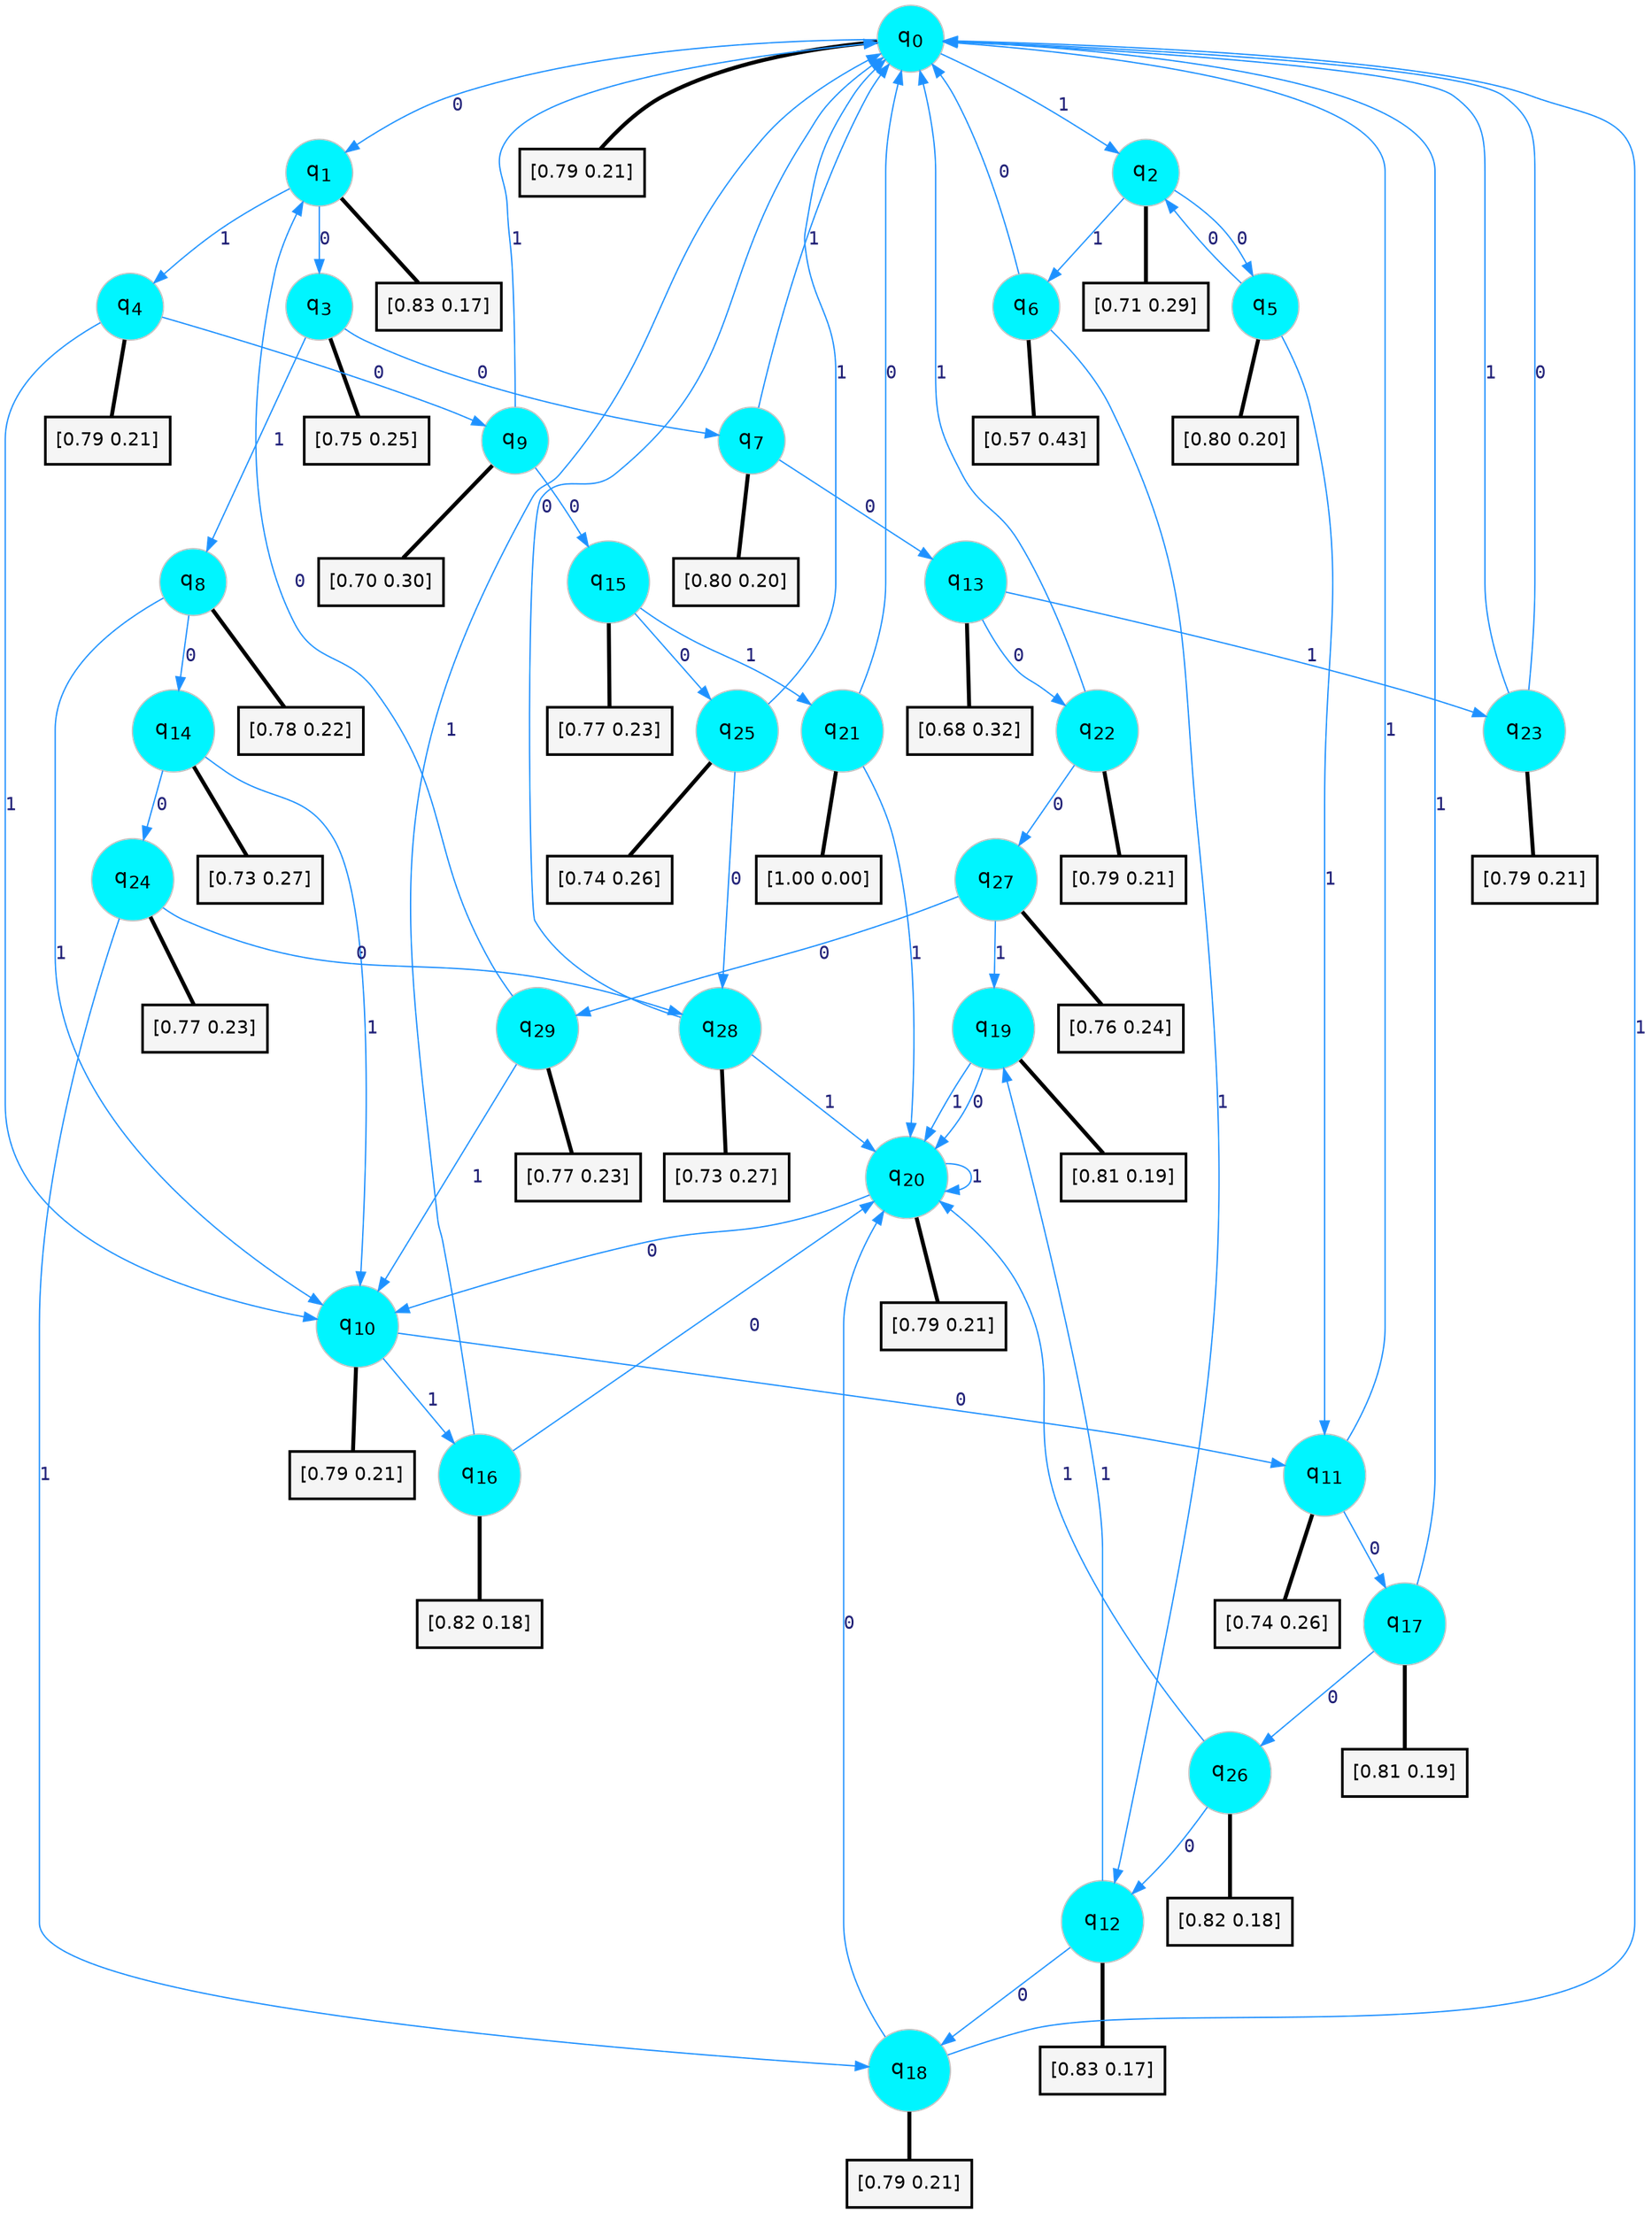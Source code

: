 digraph G {
graph [
bgcolor=transparent, dpi=300, rankdir=TD, size="40,25"];
node [
color=gray, fillcolor=turquoise1, fontcolor=black, fontname=Helvetica, fontsize=16, fontweight=bold, shape=circle, style=filled];
edge [
arrowsize=1, color=dodgerblue1, fontcolor=midnightblue, fontname=courier, fontweight=bold, penwidth=1, style=solid, weight=20];
0[label=<q<SUB>0</SUB>>];
1[label=<q<SUB>1</SUB>>];
2[label=<q<SUB>2</SUB>>];
3[label=<q<SUB>3</SUB>>];
4[label=<q<SUB>4</SUB>>];
5[label=<q<SUB>5</SUB>>];
6[label=<q<SUB>6</SUB>>];
7[label=<q<SUB>7</SUB>>];
8[label=<q<SUB>8</SUB>>];
9[label=<q<SUB>9</SUB>>];
10[label=<q<SUB>10</SUB>>];
11[label=<q<SUB>11</SUB>>];
12[label=<q<SUB>12</SUB>>];
13[label=<q<SUB>13</SUB>>];
14[label=<q<SUB>14</SUB>>];
15[label=<q<SUB>15</SUB>>];
16[label=<q<SUB>16</SUB>>];
17[label=<q<SUB>17</SUB>>];
18[label=<q<SUB>18</SUB>>];
19[label=<q<SUB>19</SUB>>];
20[label=<q<SUB>20</SUB>>];
21[label=<q<SUB>21</SUB>>];
22[label=<q<SUB>22</SUB>>];
23[label=<q<SUB>23</SUB>>];
24[label=<q<SUB>24</SUB>>];
25[label=<q<SUB>25</SUB>>];
26[label=<q<SUB>26</SUB>>];
27[label=<q<SUB>27</SUB>>];
28[label=<q<SUB>28</SUB>>];
29[label=<q<SUB>29</SUB>>];
30[label="[0.79 0.21]", shape=box,fontcolor=black, fontname=Helvetica, fontsize=14, penwidth=2, fillcolor=whitesmoke,color=black];
31[label="[0.83 0.17]", shape=box,fontcolor=black, fontname=Helvetica, fontsize=14, penwidth=2, fillcolor=whitesmoke,color=black];
32[label="[0.71 0.29]", shape=box,fontcolor=black, fontname=Helvetica, fontsize=14, penwidth=2, fillcolor=whitesmoke,color=black];
33[label="[0.75 0.25]", shape=box,fontcolor=black, fontname=Helvetica, fontsize=14, penwidth=2, fillcolor=whitesmoke,color=black];
34[label="[0.79 0.21]", shape=box,fontcolor=black, fontname=Helvetica, fontsize=14, penwidth=2, fillcolor=whitesmoke,color=black];
35[label="[0.80 0.20]", shape=box,fontcolor=black, fontname=Helvetica, fontsize=14, penwidth=2, fillcolor=whitesmoke,color=black];
36[label="[0.57 0.43]", shape=box,fontcolor=black, fontname=Helvetica, fontsize=14, penwidth=2, fillcolor=whitesmoke,color=black];
37[label="[0.80 0.20]", shape=box,fontcolor=black, fontname=Helvetica, fontsize=14, penwidth=2, fillcolor=whitesmoke,color=black];
38[label="[0.78 0.22]", shape=box,fontcolor=black, fontname=Helvetica, fontsize=14, penwidth=2, fillcolor=whitesmoke,color=black];
39[label="[0.70 0.30]", shape=box,fontcolor=black, fontname=Helvetica, fontsize=14, penwidth=2, fillcolor=whitesmoke,color=black];
40[label="[0.79 0.21]", shape=box,fontcolor=black, fontname=Helvetica, fontsize=14, penwidth=2, fillcolor=whitesmoke,color=black];
41[label="[0.74 0.26]", shape=box,fontcolor=black, fontname=Helvetica, fontsize=14, penwidth=2, fillcolor=whitesmoke,color=black];
42[label="[0.83 0.17]", shape=box,fontcolor=black, fontname=Helvetica, fontsize=14, penwidth=2, fillcolor=whitesmoke,color=black];
43[label="[0.68 0.32]", shape=box,fontcolor=black, fontname=Helvetica, fontsize=14, penwidth=2, fillcolor=whitesmoke,color=black];
44[label="[0.73 0.27]", shape=box,fontcolor=black, fontname=Helvetica, fontsize=14, penwidth=2, fillcolor=whitesmoke,color=black];
45[label="[0.77 0.23]", shape=box,fontcolor=black, fontname=Helvetica, fontsize=14, penwidth=2, fillcolor=whitesmoke,color=black];
46[label="[0.82 0.18]", shape=box,fontcolor=black, fontname=Helvetica, fontsize=14, penwidth=2, fillcolor=whitesmoke,color=black];
47[label="[0.81 0.19]", shape=box,fontcolor=black, fontname=Helvetica, fontsize=14, penwidth=2, fillcolor=whitesmoke,color=black];
48[label="[0.79 0.21]", shape=box,fontcolor=black, fontname=Helvetica, fontsize=14, penwidth=2, fillcolor=whitesmoke,color=black];
49[label="[0.81 0.19]", shape=box,fontcolor=black, fontname=Helvetica, fontsize=14, penwidth=2, fillcolor=whitesmoke,color=black];
50[label="[0.79 0.21]", shape=box,fontcolor=black, fontname=Helvetica, fontsize=14, penwidth=2, fillcolor=whitesmoke,color=black];
51[label="[1.00 0.00]", shape=box,fontcolor=black, fontname=Helvetica, fontsize=14, penwidth=2, fillcolor=whitesmoke,color=black];
52[label="[0.79 0.21]", shape=box,fontcolor=black, fontname=Helvetica, fontsize=14, penwidth=2, fillcolor=whitesmoke,color=black];
53[label="[0.79 0.21]", shape=box,fontcolor=black, fontname=Helvetica, fontsize=14, penwidth=2, fillcolor=whitesmoke,color=black];
54[label="[0.77 0.23]", shape=box,fontcolor=black, fontname=Helvetica, fontsize=14, penwidth=2, fillcolor=whitesmoke,color=black];
55[label="[0.74 0.26]", shape=box,fontcolor=black, fontname=Helvetica, fontsize=14, penwidth=2, fillcolor=whitesmoke,color=black];
56[label="[0.82 0.18]", shape=box,fontcolor=black, fontname=Helvetica, fontsize=14, penwidth=2, fillcolor=whitesmoke,color=black];
57[label="[0.76 0.24]", shape=box,fontcolor=black, fontname=Helvetica, fontsize=14, penwidth=2, fillcolor=whitesmoke,color=black];
58[label="[0.73 0.27]", shape=box,fontcolor=black, fontname=Helvetica, fontsize=14, penwidth=2, fillcolor=whitesmoke,color=black];
59[label="[0.77 0.23]", shape=box,fontcolor=black, fontname=Helvetica, fontsize=14, penwidth=2, fillcolor=whitesmoke,color=black];
0->1 [label=0];
0->2 [label=1];
0->30 [arrowhead=none, penwidth=3,color=black];
1->3 [label=0];
1->4 [label=1];
1->31 [arrowhead=none, penwidth=3,color=black];
2->5 [label=0];
2->6 [label=1];
2->32 [arrowhead=none, penwidth=3,color=black];
3->7 [label=0];
3->8 [label=1];
3->33 [arrowhead=none, penwidth=3,color=black];
4->9 [label=0];
4->10 [label=1];
4->34 [arrowhead=none, penwidth=3,color=black];
5->2 [label=0];
5->11 [label=1];
5->35 [arrowhead=none, penwidth=3,color=black];
6->0 [label=0];
6->12 [label=1];
6->36 [arrowhead=none, penwidth=3,color=black];
7->13 [label=0];
7->0 [label=1];
7->37 [arrowhead=none, penwidth=3,color=black];
8->14 [label=0];
8->10 [label=1];
8->38 [arrowhead=none, penwidth=3,color=black];
9->15 [label=0];
9->0 [label=1];
9->39 [arrowhead=none, penwidth=3,color=black];
10->11 [label=0];
10->16 [label=1];
10->40 [arrowhead=none, penwidth=3,color=black];
11->17 [label=0];
11->0 [label=1];
11->41 [arrowhead=none, penwidth=3,color=black];
12->18 [label=0];
12->19 [label=1];
12->42 [arrowhead=none, penwidth=3,color=black];
13->22 [label=0];
13->23 [label=1];
13->43 [arrowhead=none, penwidth=3,color=black];
14->24 [label=0];
14->10 [label=1];
14->44 [arrowhead=none, penwidth=3,color=black];
15->25 [label=0];
15->21 [label=1];
15->45 [arrowhead=none, penwidth=3,color=black];
16->20 [label=0];
16->0 [label=1];
16->46 [arrowhead=none, penwidth=3,color=black];
17->26 [label=0];
17->0 [label=1];
17->47 [arrowhead=none, penwidth=3,color=black];
18->20 [label=0];
18->0 [label=1];
18->48 [arrowhead=none, penwidth=3,color=black];
19->20 [label=0];
19->20 [label=1];
19->49 [arrowhead=none, penwidth=3,color=black];
20->10 [label=0];
20->20 [label=1];
20->50 [arrowhead=none, penwidth=3,color=black];
21->0 [label=0];
21->20 [label=1];
21->51 [arrowhead=none, penwidth=3,color=black];
22->27 [label=0];
22->0 [label=1];
22->52 [arrowhead=none, penwidth=3,color=black];
23->0 [label=0];
23->0 [label=1];
23->53 [arrowhead=none, penwidth=3,color=black];
24->28 [label=0];
24->18 [label=1];
24->54 [arrowhead=none, penwidth=3,color=black];
25->28 [label=0];
25->0 [label=1];
25->55 [arrowhead=none, penwidth=3,color=black];
26->12 [label=0];
26->20 [label=1];
26->56 [arrowhead=none, penwidth=3,color=black];
27->29 [label=0];
27->19 [label=1];
27->57 [arrowhead=none, penwidth=3,color=black];
28->0 [label=0];
28->20 [label=1];
28->58 [arrowhead=none, penwidth=3,color=black];
29->1 [label=0];
29->10 [label=1];
29->59 [arrowhead=none, penwidth=3,color=black];
}
